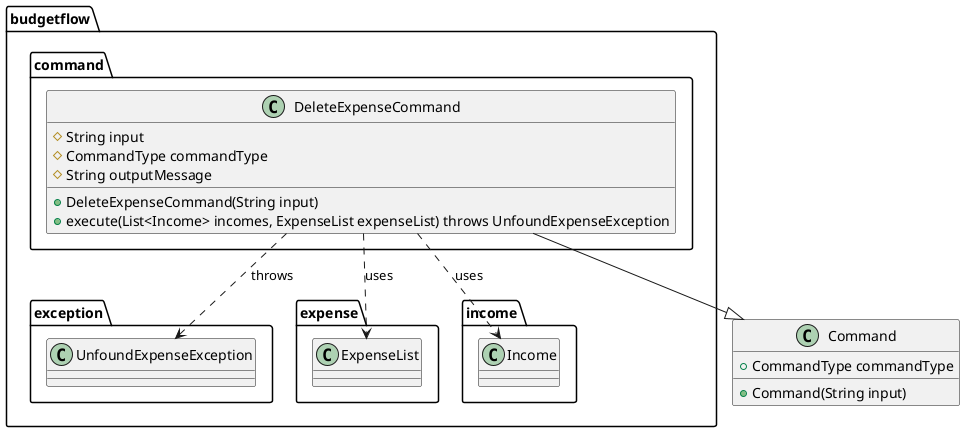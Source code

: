 @startuml

package budgetflow.command {
    class DeleteExpenseCommand {
        # String input
        # CommandType commandType
        # String outputMessage
        + DeleteExpenseCommand(String input)
        + execute(List<Income> incomes, ExpenseList expenseList) throws UnfoundExpenseException
    }
}

package budgetflow.exception {
    class UnfoundExpenseException
}

package budgetflow.expense {
    class ExpenseList
}

package budgetflow.income {
    class Income
}

class Command {
    + Command(String input)
    + CommandType commandType
}

DeleteExpenseCommand --|> Command
DeleteExpenseCommand ..> UnfoundExpenseException : throws
DeleteExpenseCommand ..> Income : uses
DeleteExpenseCommand ..> ExpenseList : uses

@enduml
